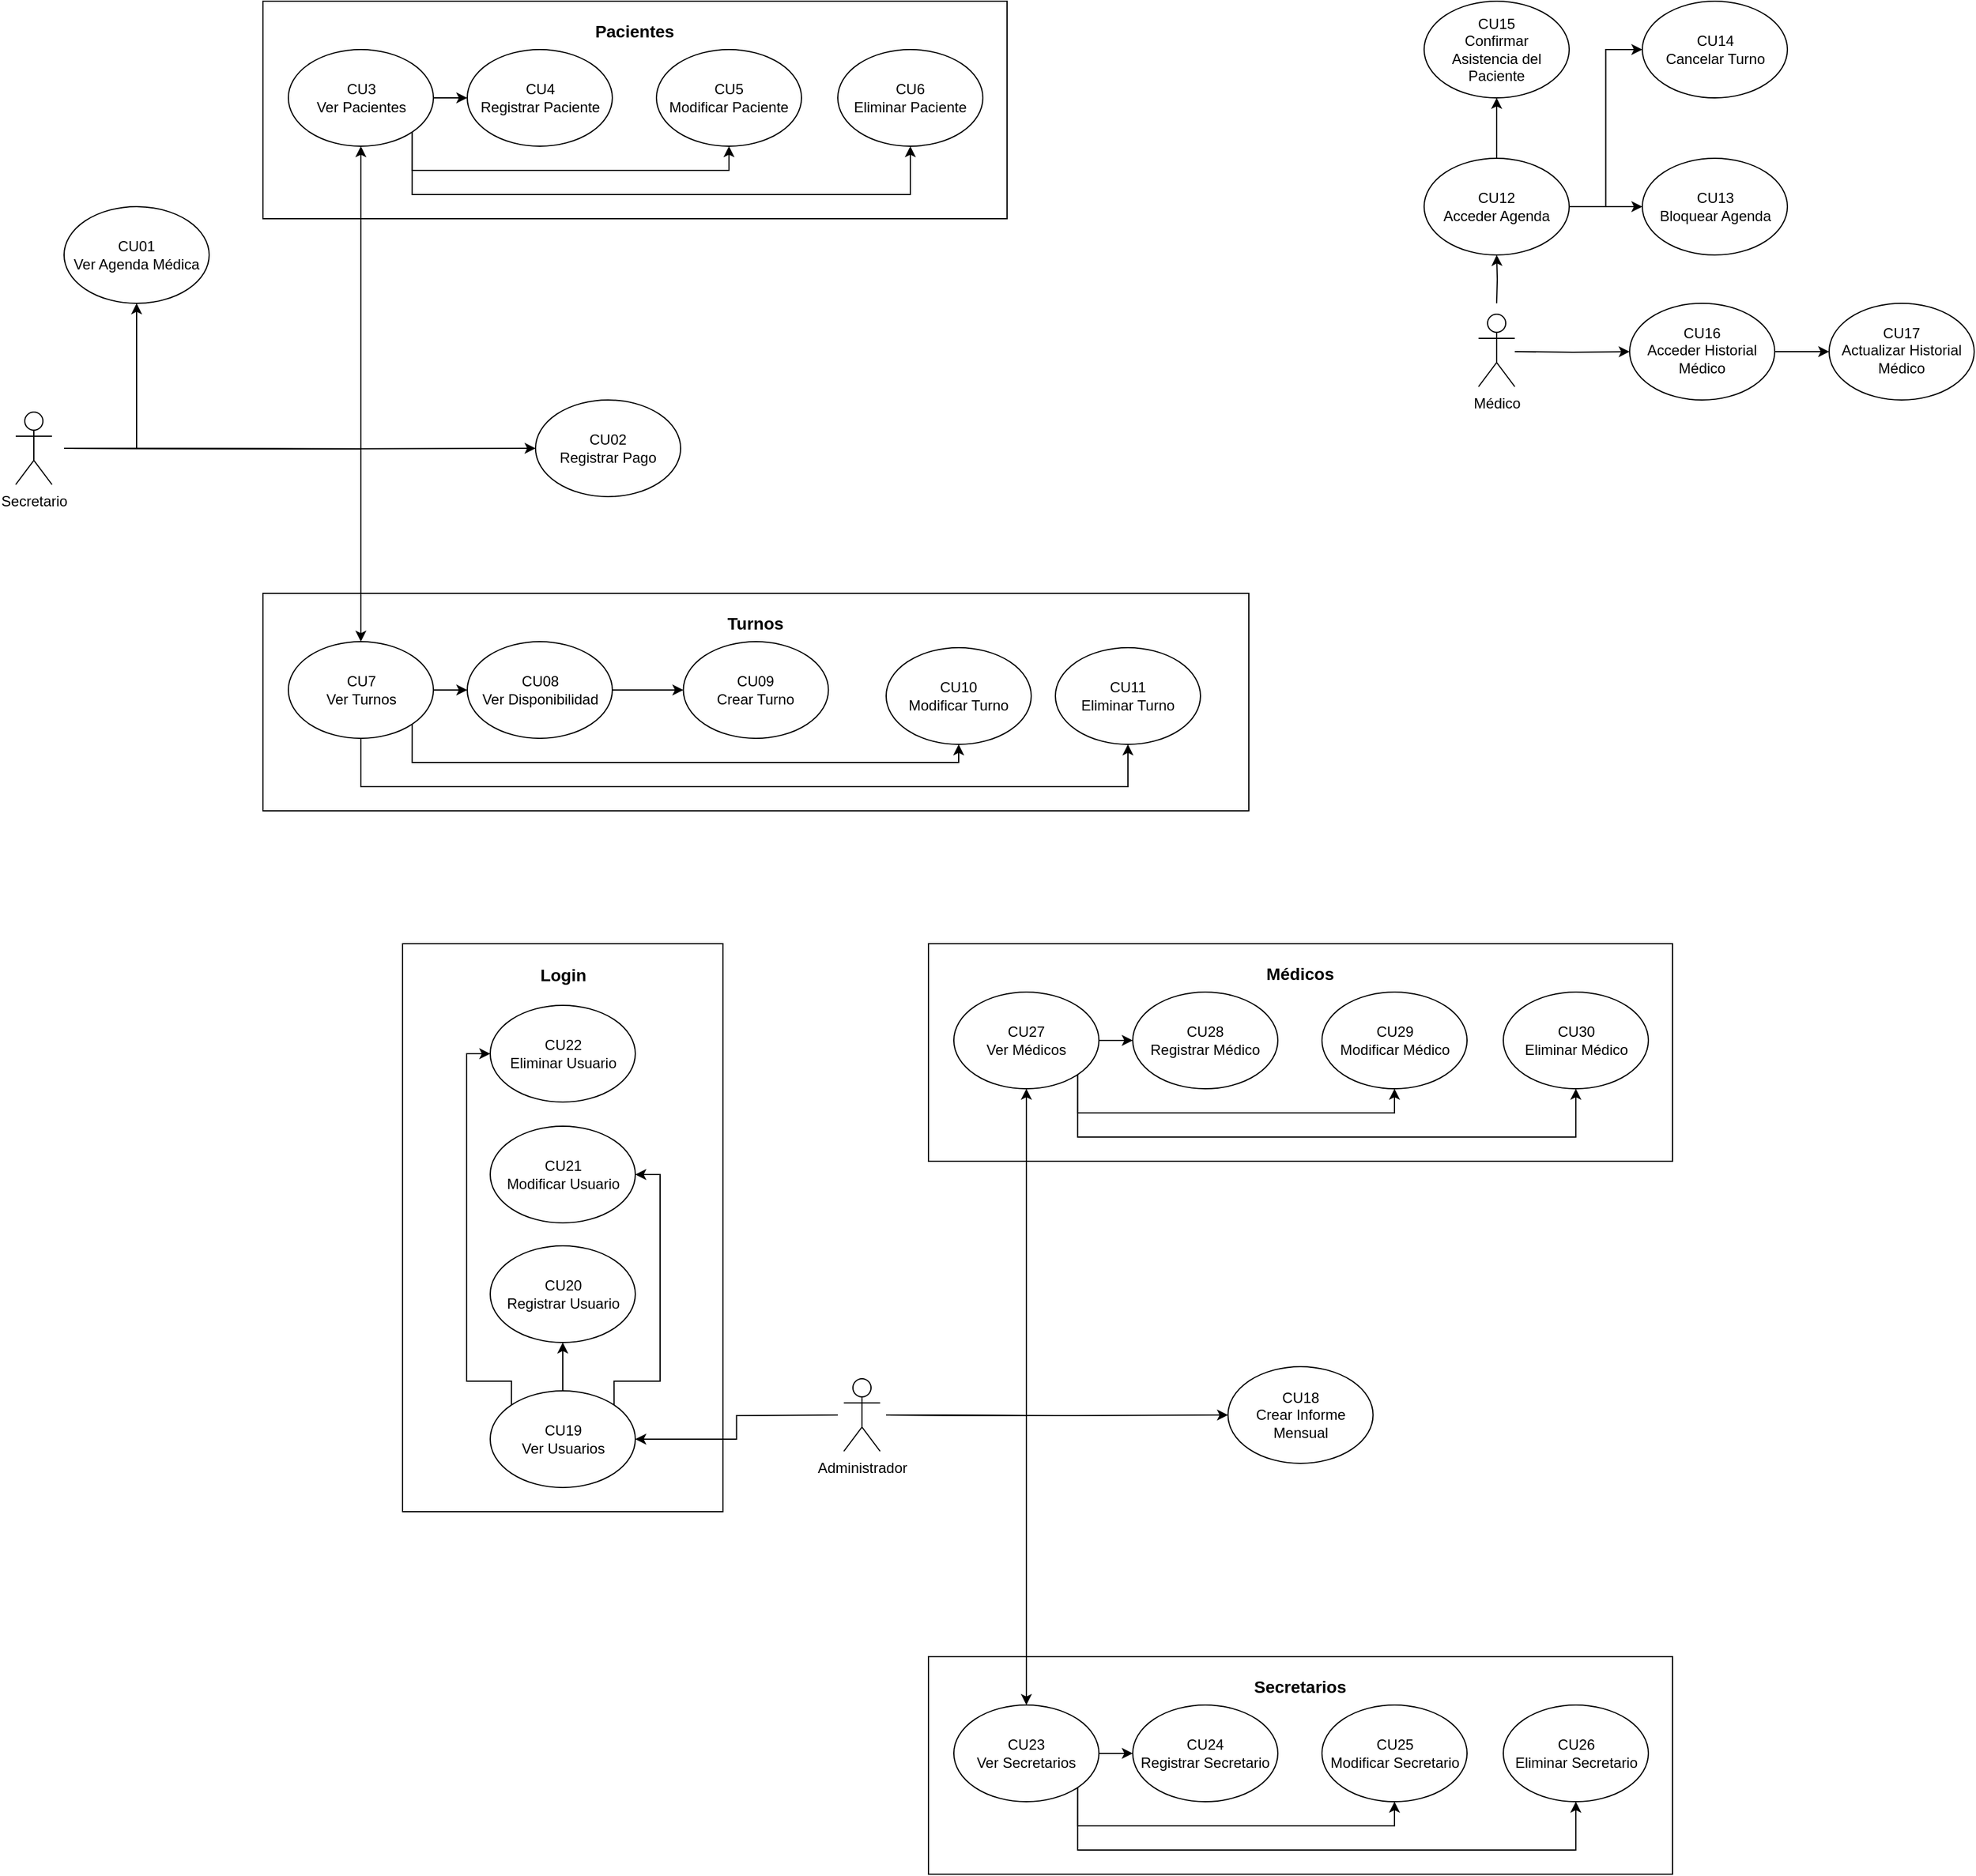 <mxfile version="26.2.14">
  <diagram name="Page-1" id="w7RQ2Kluu5mRA7ETLE94">
    <mxGraphModel dx="2060" dy="1749" grid="1" gridSize="10" guides="1" tooltips="1" connect="1" arrows="1" fold="1" page="1" pageScale="1" pageWidth="827" pageHeight="1169" math="0" shadow="0">
      <root>
        <mxCell id="0" />
        <mxCell id="1" parent="0" />
        <mxCell id="UcJuo04WGB9nIGAPmIQf-73" value="" style="rounded=0;whiteSpace=wrap;html=1;" parent="1" vertex="1">
          <mxGeometry x="675" y="1340" width="615.5" height="180" as="geometry" />
        </mxCell>
        <mxCell id="UcJuo04WGB9nIGAPmIQf-14" value="" style="rounded=0;whiteSpace=wrap;html=1;" parent="1" vertex="1">
          <mxGeometry x="124.5" y="460" width="815.5" height="180" as="geometry" />
        </mxCell>
        <mxCell id="7DByCaR6NHAsQpXdXXvd-112" value="" style="rounded=0;whiteSpace=wrap;html=1;" parent="1" vertex="1">
          <mxGeometry x="240" y="750" width="265" height="470" as="geometry" />
        </mxCell>
        <mxCell id="7DByCaR6NHAsQpXdXXvd-17" value="" style="rounded=0;whiteSpace=wrap;html=1;" parent="1" vertex="1">
          <mxGeometry x="124.5" y="-30" width="615.5" height="180" as="geometry" />
        </mxCell>
        <mxCell id="ezu5WunfCK91MkvCIrWm-3" style="edgeStyle=orthogonalEdgeStyle;rounded=0;orthogonalLoop=1;jettySize=auto;html=1;entryX=0.5;entryY=1;entryDx=0;entryDy=0;" edge="1" parent="1" target="7DByCaR6NHAsQpXdXXvd-45">
          <mxGeometry relative="1" as="geometry">
            <mxPoint x="-40" y="340" as="sourcePoint" />
            <Array as="points">
              <mxPoint x="20" y="340" />
            </Array>
          </mxGeometry>
        </mxCell>
        <mxCell id="ezu5WunfCK91MkvCIrWm-4" style="edgeStyle=orthogonalEdgeStyle;rounded=0;orthogonalLoop=1;jettySize=auto;html=1;entryX=0;entryY=0.5;entryDx=0;entryDy=0;" edge="1" parent="1" target="cynZXW6-LG8qErR7lAh7-6">
          <mxGeometry relative="1" as="geometry">
            <mxPoint x="-40" y="340" as="sourcePoint" />
          </mxGeometry>
        </mxCell>
        <mxCell id="ezu5WunfCK91MkvCIrWm-5" style="edgeStyle=orthogonalEdgeStyle;rounded=0;orthogonalLoop=1;jettySize=auto;html=1;entryX=0.5;entryY=1;entryDx=0;entryDy=0;" edge="1" parent="1" target="7DByCaR6NHAsQpXdXXvd-15">
          <mxGeometry relative="1" as="geometry">
            <mxPoint x="-40" y="340" as="sourcePoint" />
          </mxGeometry>
        </mxCell>
        <mxCell id="ezu5WunfCK91MkvCIrWm-6" style="edgeStyle=orthogonalEdgeStyle;rounded=0;orthogonalLoop=1;jettySize=auto;html=1;entryX=0.5;entryY=0;entryDx=0;entryDy=0;" edge="1" parent="1" target="UcJuo04WGB9nIGAPmIQf-24">
          <mxGeometry relative="1" as="geometry">
            <mxPoint x="-40" y="340" as="sourcePoint" />
          </mxGeometry>
        </mxCell>
        <mxCell id="7DByCaR6NHAsQpXdXXvd-1" value="Secretario" style="shape=umlActor;verticalLabelPosition=bottom;verticalAlign=top;html=1;outlineConnect=0;" parent="1" vertex="1">
          <mxGeometry x="-80" y="310" width="30" height="60" as="geometry" />
        </mxCell>
        <mxCell id="7DByCaR6NHAsQpXdXXvd-6" value="" style="ellipse;whiteSpace=wrap;html=1;" parent="1" vertex="1">
          <mxGeometry x="293.5" y="10" width="120" height="80" as="geometry" />
        </mxCell>
        <mxCell id="7DByCaR6NHAsQpXdXXvd-7" value="CU4&lt;br&gt;Registrar Paciente" style="text;html=1;align=center;verticalAlign=middle;whiteSpace=wrap;rounded=0;" parent="1" vertex="1">
          <mxGeometry x="298.5" y="35" width="110" height="30" as="geometry" />
        </mxCell>
        <mxCell id="7DByCaR6NHAsQpXdXXvd-8" value="" style="ellipse;whiteSpace=wrap;html=1;" parent="1" vertex="1">
          <mxGeometry x="450" y="10" width="120" height="80" as="geometry" />
        </mxCell>
        <mxCell id="7DByCaR6NHAsQpXdXXvd-9" value="CU5&lt;br&gt;Modificar Paciente" style="text;html=1;align=center;verticalAlign=middle;whiteSpace=wrap;rounded=0;" parent="1" vertex="1">
          <mxGeometry x="455" y="35" width="110" height="30" as="geometry" />
        </mxCell>
        <mxCell id="7DByCaR6NHAsQpXdXXvd-13" value="" style="ellipse;whiteSpace=wrap;html=1;" parent="1" vertex="1">
          <mxGeometry x="600" y="10" width="120" height="80" as="geometry" />
        </mxCell>
        <mxCell id="7DByCaR6NHAsQpXdXXvd-14" value="CU6&lt;br&gt;Eliminar Paciente" style="text;html=1;align=center;verticalAlign=middle;whiteSpace=wrap;rounded=0;" parent="1" vertex="1">
          <mxGeometry x="605" y="35" width="110" height="30" as="geometry" />
        </mxCell>
        <mxCell id="UcJuo04WGB9nIGAPmIQf-7" style="edgeStyle=orthogonalEdgeStyle;rounded=0;orthogonalLoop=1;jettySize=auto;html=1;exitX=1;exitY=0.5;exitDx=0;exitDy=0;entryX=0;entryY=0.5;entryDx=0;entryDy=0;" parent="1" source="7DByCaR6NHAsQpXdXXvd-15" target="7DByCaR6NHAsQpXdXXvd-6" edge="1">
          <mxGeometry relative="1" as="geometry" />
        </mxCell>
        <mxCell id="UcJuo04WGB9nIGAPmIQf-12" style="edgeStyle=orthogonalEdgeStyle;rounded=0;orthogonalLoop=1;jettySize=auto;html=1;exitX=1;exitY=1;exitDx=0;exitDy=0;entryX=0.5;entryY=1;entryDx=0;entryDy=0;" parent="1" source="7DByCaR6NHAsQpXdXXvd-15" target="7DByCaR6NHAsQpXdXXvd-8" edge="1">
          <mxGeometry relative="1" as="geometry">
            <Array as="points">
              <mxPoint x="248" y="110" />
              <mxPoint x="510" y="110" />
            </Array>
          </mxGeometry>
        </mxCell>
        <mxCell id="UcJuo04WGB9nIGAPmIQf-13" style="edgeStyle=orthogonalEdgeStyle;rounded=0;orthogonalLoop=1;jettySize=auto;html=1;exitX=1;exitY=1;exitDx=0;exitDy=0;entryX=0.5;entryY=1;entryDx=0;entryDy=0;" parent="1" source="7DByCaR6NHAsQpXdXXvd-15" target="7DByCaR6NHAsQpXdXXvd-13" edge="1">
          <mxGeometry relative="1" as="geometry">
            <Array as="points">
              <mxPoint x="248" y="130" />
              <mxPoint x="660" y="130" />
            </Array>
          </mxGeometry>
        </mxCell>
        <mxCell id="7DByCaR6NHAsQpXdXXvd-15" value="" style="ellipse;whiteSpace=wrap;html=1;" parent="1" vertex="1">
          <mxGeometry x="145.5" y="10" width="120" height="80" as="geometry" />
        </mxCell>
        <mxCell id="7DByCaR6NHAsQpXdXXvd-16" value="CU3&lt;br&gt;Ver Pacientes" style="text;html=1;align=center;verticalAlign=middle;whiteSpace=wrap;rounded=0;" parent="1" vertex="1">
          <mxGeometry x="150.5" y="35" width="110" height="30" as="geometry" />
        </mxCell>
        <mxCell id="7DByCaR6NHAsQpXdXXvd-18" value="&lt;b&gt;&lt;font style=&quot;font-size: 14px;&quot;&gt;Pacientes&lt;/font&gt;&lt;/b&gt;" style="text;html=1;align=center;verticalAlign=middle;whiteSpace=wrap;rounded=0;" parent="1" vertex="1">
          <mxGeometry x="392.25" y="-20" width="80" height="30" as="geometry" />
        </mxCell>
        <mxCell id="7DByCaR6NHAsQpXdXXvd-45" value="" style="ellipse;whiteSpace=wrap;html=1;" parent="1" vertex="1">
          <mxGeometry x="-40" y="140" width="120" height="80" as="geometry" />
        </mxCell>
        <mxCell id="7DByCaR6NHAsQpXdXXvd-46" value="CU01&lt;br&gt;Ver Agenda Médica" style="text;html=1;align=center;verticalAlign=middle;whiteSpace=wrap;rounded=0;" parent="1" vertex="1">
          <mxGeometry x="-35" y="165" width="110" height="30" as="geometry" />
        </mxCell>
        <mxCell id="ezu5WunfCK91MkvCIrWm-7" style="edgeStyle=orthogonalEdgeStyle;rounded=0;orthogonalLoop=1;jettySize=auto;html=1;entryX=0;entryY=0.5;entryDx=0;entryDy=0;" edge="1" parent="1" target="cynZXW6-LG8qErR7lAh7-9">
          <mxGeometry relative="1" as="geometry">
            <mxPoint x="1220" y="290.0" as="targetPoint" />
            <mxPoint x="1160" y="260" as="sourcePoint" />
          </mxGeometry>
        </mxCell>
        <mxCell id="7DByCaR6NHAsQpXdXXvd-48" value="Médico" style="shape=umlActor;verticalLabelPosition=bottom;verticalAlign=top;html=1;outlineConnect=0;" parent="1" vertex="1">
          <mxGeometry x="1130" y="229" width="30" height="60" as="geometry" />
        </mxCell>
        <mxCell id="UcJuo04WGB9nIGAPmIQf-29" style="edgeStyle=orthogonalEdgeStyle;rounded=0;orthogonalLoop=1;jettySize=auto;html=1;exitX=0.5;exitY=0;exitDx=0;exitDy=0;entryX=0.5;entryY=1;entryDx=0;entryDy=0;" parent="1" target="7DByCaR6NHAsQpXdXXvd-56" edge="1">
          <mxGeometry relative="1" as="geometry">
            <mxPoint x="1145" y="220.0" as="sourcePoint" />
          </mxGeometry>
        </mxCell>
        <mxCell id="UcJuo04WGB9nIGAPmIQf-30" style="edgeStyle=orthogonalEdgeStyle;rounded=0;orthogonalLoop=1;jettySize=auto;html=1;exitX=1;exitY=0.5;exitDx=0;exitDy=0;entryX=0;entryY=0.5;entryDx=0;entryDy=0;" parent="1" source="7DByCaR6NHAsQpXdXXvd-56" target="7DByCaR6NHAsQpXdXXvd-60" edge="1">
          <mxGeometry relative="1" as="geometry" />
        </mxCell>
        <mxCell id="cynZXW6-LG8qErR7lAh7-12" style="edgeStyle=orthogonalEdgeStyle;rounded=0;orthogonalLoop=1;jettySize=auto;html=1;exitX=0.5;exitY=0;exitDx=0;exitDy=0;" parent="1" source="7DByCaR6NHAsQpXdXXvd-56" edge="1">
          <mxGeometry relative="1" as="geometry">
            <mxPoint x="1145" y="50" as="targetPoint" />
          </mxGeometry>
        </mxCell>
        <mxCell id="xL9Qbi1ejIpjgUSYCxYK-3" style="edgeStyle=orthogonalEdgeStyle;rounded=0;orthogonalLoop=1;jettySize=auto;html=1;exitX=1;exitY=0.5;exitDx=0;exitDy=0;entryX=0;entryY=0.5;entryDx=0;entryDy=0;" parent="1" source="7DByCaR6NHAsQpXdXXvd-56" target="xL9Qbi1ejIpjgUSYCxYK-1" edge="1">
          <mxGeometry relative="1" as="geometry" />
        </mxCell>
        <mxCell id="7DByCaR6NHAsQpXdXXvd-56" value="" style="ellipse;whiteSpace=wrap;html=1;" parent="1" vertex="1">
          <mxGeometry x="1085" y="100" width="120" height="80" as="geometry" />
        </mxCell>
        <mxCell id="7DByCaR6NHAsQpXdXXvd-57" value="CU12&lt;br&gt;Acceder Agenda" style="text;html=1;align=center;verticalAlign=middle;whiteSpace=wrap;rounded=0;" parent="1" vertex="1">
          <mxGeometry x="1090" y="125" width="110" height="30" as="geometry" />
        </mxCell>
        <mxCell id="7DByCaR6NHAsQpXdXXvd-60" value="" style="ellipse;whiteSpace=wrap;html=1;" parent="1" vertex="1">
          <mxGeometry x="1265.5" y="-30" width="120" height="80" as="geometry" />
        </mxCell>
        <mxCell id="7DByCaR6NHAsQpXdXXvd-61" value="CU14&lt;div&gt;Cancelar Turno&lt;/div&gt;" style="text;html=1;align=center;verticalAlign=middle;whiteSpace=wrap;rounded=0;" parent="1" vertex="1">
          <mxGeometry x="1270.5" y="-5" width="110" height="30" as="geometry" />
        </mxCell>
        <mxCell id="7DByCaR6NHAsQpXdXXvd-113" value="" style="ellipse;whiteSpace=wrap;html=1;" parent="1" vertex="1">
          <mxGeometry x="312.5" y="801" width="120" height="80" as="geometry" />
        </mxCell>
        <mxCell id="7DByCaR6NHAsQpXdXXvd-114" value="CU22&lt;br&gt;Eliminar Usuario" style="text;html=1;align=center;verticalAlign=middle;whiteSpace=wrap;rounded=0;" parent="1" vertex="1">
          <mxGeometry x="317.5" y="826" width="110" height="30" as="geometry" />
        </mxCell>
        <mxCell id="7DByCaR6NHAsQpXdXXvd-115" value="&lt;font style=&quot;font-size: 14px;&quot;&gt;&lt;b&gt;Login&lt;/b&gt;&lt;/font&gt;" style="text;html=1;align=center;verticalAlign=middle;whiteSpace=wrap;rounded=0;" parent="1" vertex="1">
          <mxGeometry x="342.5" y="761" width="60" height="30" as="geometry" />
        </mxCell>
        <mxCell id="7DByCaR6NHAsQpXdXXvd-116" value="" style="ellipse;whiteSpace=wrap;html=1;" parent="1" vertex="1">
          <mxGeometry x="312.5" y="901" width="120" height="80" as="geometry" />
        </mxCell>
        <mxCell id="7DByCaR6NHAsQpXdXXvd-117" value="CU21&lt;br&gt;Modificar Usuario" style="text;html=1;align=center;verticalAlign=middle;whiteSpace=wrap;rounded=0;" parent="1" vertex="1">
          <mxGeometry x="317.5" y="926" width="110" height="30" as="geometry" />
        </mxCell>
        <mxCell id="7DByCaR6NHAsQpXdXXvd-118" value="" style="ellipse;whiteSpace=wrap;html=1;" parent="1" vertex="1">
          <mxGeometry x="312.5" y="1000" width="120" height="80" as="geometry" />
        </mxCell>
        <mxCell id="7DByCaR6NHAsQpXdXXvd-119" value="CU20&lt;br&gt;Registrar Usuario" style="text;html=1;align=center;verticalAlign=middle;whiteSpace=wrap;rounded=0;" parent="1" vertex="1">
          <mxGeometry x="317.5" y="1025" width="110" height="30" as="geometry" />
        </mxCell>
        <mxCell id="YeKh92lcXTdL7GNYWZzl-15" style="edgeStyle=orthogonalEdgeStyle;rounded=0;orthogonalLoop=1;jettySize=auto;html=1;exitX=0.5;exitY=0;exitDx=0;exitDy=0;entryX=0.5;entryY=1;entryDx=0;entryDy=0;" parent="1" source="7DByCaR6NHAsQpXdXXvd-120" target="7DByCaR6NHAsQpXdXXvd-118" edge="1">
          <mxGeometry relative="1" as="geometry" />
        </mxCell>
        <mxCell id="YeKh92lcXTdL7GNYWZzl-16" style="edgeStyle=orthogonalEdgeStyle;rounded=0;orthogonalLoop=1;jettySize=auto;html=1;exitX=1;exitY=0;exitDx=0;exitDy=0;entryX=1;entryY=0.5;entryDx=0;entryDy=0;" parent="1" source="7DByCaR6NHAsQpXdXXvd-120" target="7DByCaR6NHAsQpXdXXvd-116" edge="1">
          <mxGeometry relative="1" as="geometry">
            <Array as="points">
              <mxPoint x="453" y="1112" />
              <mxPoint x="453" y="941" />
            </Array>
          </mxGeometry>
        </mxCell>
        <mxCell id="YeKh92lcXTdL7GNYWZzl-17" style="edgeStyle=orthogonalEdgeStyle;rounded=0;orthogonalLoop=1;jettySize=auto;html=1;exitX=0;exitY=0;exitDx=0;exitDy=0;entryX=0;entryY=0.5;entryDx=0;entryDy=0;" parent="1" source="7DByCaR6NHAsQpXdXXvd-120" target="7DByCaR6NHAsQpXdXXvd-113" edge="1">
          <mxGeometry relative="1" as="geometry">
            <Array as="points">
              <mxPoint x="293" y="1112" />
              <mxPoint x="293" y="841" />
            </Array>
          </mxGeometry>
        </mxCell>
        <mxCell id="7DByCaR6NHAsQpXdXXvd-120" value="" style="ellipse;whiteSpace=wrap;html=1;" parent="1" vertex="1">
          <mxGeometry x="312.5" y="1120" width="120" height="80" as="geometry" />
        </mxCell>
        <mxCell id="7DByCaR6NHAsQpXdXXvd-121" value="CU19&lt;br&gt;Ver Usuarios" style="text;html=1;align=center;verticalAlign=middle;whiteSpace=wrap;rounded=0;" parent="1" vertex="1">
          <mxGeometry x="317.5" y="1145" width="110" height="30" as="geometry" />
        </mxCell>
        <mxCell id="cynZXW6-LG8qErR7lAh7-4" style="edgeStyle=orthogonalEdgeStyle;rounded=0;orthogonalLoop=1;jettySize=auto;html=1;exitX=1;exitY=0.5;exitDx=0;exitDy=0;entryX=0;entryY=0.5;entryDx=0;entryDy=0;" parent="1" source="UcJuo04WGB9nIGAPmIQf-15" target="cynZXW6-LG8qErR7lAh7-1" edge="1">
          <mxGeometry relative="1" as="geometry" />
        </mxCell>
        <mxCell id="UcJuo04WGB9nIGAPmIQf-15" value="" style="ellipse;whiteSpace=wrap;html=1;" parent="1" vertex="1">
          <mxGeometry x="293.5" y="500" width="120" height="80" as="geometry" />
        </mxCell>
        <mxCell id="UcJuo04WGB9nIGAPmIQf-16" value="CU08&lt;br&gt;Ver Disponibilidad" style="text;html=1;align=center;verticalAlign=middle;whiteSpace=wrap;rounded=0;" parent="1" vertex="1">
          <mxGeometry x="298.5" y="525" width="110" height="30" as="geometry" />
        </mxCell>
        <mxCell id="UcJuo04WGB9nIGAPmIQf-17" value="" style="ellipse;whiteSpace=wrap;html=1;" parent="1" vertex="1">
          <mxGeometry x="640" y="505" width="120" height="80" as="geometry" />
        </mxCell>
        <mxCell id="UcJuo04WGB9nIGAPmIQf-18" value="CU10&lt;br&gt;Modificar Turno" style="text;html=1;align=center;verticalAlign=middle;whiteSpace=wrap;rounded=0;" parent="1" vertex="1">
          <mxGeometry x="645" y="530" width="110" height="30" as="geometry" />
        </mxCell>
        <mxCell id="UcJuo04WGB9nIGAPmIQf-19" value="" style="ellipse;whiteSpace=wrap;html=1;" parent="1" vertex="1">
          <mxGeometry x="780" y="505" width="120" height="80" as="geometry" />
        </mxCell>
        <mxCell id="UcJuo04WGB9nIGAPmIQf-20" value="CU11&lt;br&gt;Eliminar Turno" style="text;html=1;align=center;verticalAlign=middle;whiteSpace=wrap;rounded=0;" parent="1" vertex="1">
          <mxGeometry x="785" y="530" width="110" height="30" as="geometry" />
        </mxCell>
        <mxCell id="UcJuo04WGB9nIGAPmIQf-21" style="edgeStyle=orthogonalEdgeStyle;rounded=0;orthogonalLoop=1;jettySize=auto;html=1;exitX=1;exitY=0.5;exitDx=0;exitDy=0;entryX=0;entryY=0.5;entryDx=0;entryDy=0;" parent="1" source="UcJuo04WGB9nIGAPmIQf-24" target="UcJuo04WGB9nIGAPmIQf-15" edge="1">
          <mxGeometry relative="1" as="geometry" />
        </mxCell>
        <mxCell id="UcJuo04WGB9nIGAPmIQf-22" style="edgeStyle=orthogonalEdgeStyle;rounded=0;orthogonalLoop=1;jettySize=auto;html=1;exitX=1;exitY=1;exitDx=0;exitDy=0;entryX=0.5;entryY=1;entryDx=0;entryDy=0;" parent="1" source="UcJuo04WGB9nIGAPmIQf-24" target="UcJuo04WGB9nIGAPmIQf-17" edge="1">
          <mxGeometry relative="1" as="geometry">
            <Array as="points">
              <mxPoint x="248" y="600" />
              <mxPoint x="700" y="600" />
            </Array>
          </mxGeometry>
        </mxCell>
        <mxCell id="UcJuo04WGB9nIGAPmIQf-53" style="edgeStyle=orthogonalEdgeStyle;rounded=0;orthogonalLoop=1;jettySize=auto;html=1;exitX=0.5;exitY=1;exitDx=0;exitDy=0;entryX=0.5;entryY=1;entryDx=0;entryDy=0;" parent="1" source="UcJuo04WGB9nIGAPmIQf-24" target="UcJuo04WGB9nIGAPmIQf-19" edge="1">
          <mxGeometry relative="1" as="geometry">
            <Array as="points">
              <mxPoint x="206" y="620" />
              <mxPoint x="840" y="620" />
            </Array>
          </mxGeometry>
        </mxCell>
        <mxCell id="UcJuo04WGB9nIGAPmIQf-24" value="" style="ellipse;whiteSpace=wrap;html=1;" parent="1" vertex="1">
          <mxGeometry x="145.5" y="500" width="120" height="80" as="geometry" />
        </mxCell>
        <mxCell id="UcJuo04WGB9nIGAPmIQf-25" value="CU7&lt;div&gt;Ver Turnos&lt;/div&gt;" style="text;html=1;align=center;verticalAlign=middle;whiteSpace=wrap;rounded=0;" parent="1" vertex="1">
          <mxGeometry x="150.5" y="525" width="110" height="30" as="geometry" />
        </mxCell>
        <mxCell id="UcJuo04WGB9nIGAPmIQf-26" value="&lt;b&gt;&lt;font style=&quot;font-size: 14px;&quot;&gt;Turnos&lt;/font&gt;&lt;/b&gt;" style="text;html=1;align=center;verticalAlign=middle;whiteSpace=wrap;rounded=0;" parent="1" vertex="1">
          <mxGeometry x="492.25" y="470" width="80" height="30" as="geometry" />
        </mxCell>
        <mxCell id="UcJuo04WGB9nIGAPmIQf-32" value="" style="rounded=0;whiteSpace=wrap;html=1;" parent="1" vertex="1">
          <mxGeometry x="675" y="750" width="615.5" height="180" as="geometry" />
        </mxCell>
        <mxCell id="UcJuo04WGB9nIGAPmIQf-33" value="" style="ellipse;whiteSpace=wrap;html=1;" parent="1" vertex="1">
          <mxGeometry x="844" y="790" width="120" height="80" as="geometry" />
        </mxCell>
        <mxCell id="UcJuo04WGB9nIGAPmIQf-34" value="CU28&lt;br&gt;Registrar Médico" style="text;html=1;align=center;verticalAlign=middle;whiteSpace=wrap;rounded=0;" parent="1" vertex="1">
          <mxGeometry x="849" y="815" width="110" height="30" as="geometry" />
        </mxCell>
        <mxCell id="UcJuo04WGB9nIGAPmIQf-35" value="" style="ellipse;whiteSpace=wrap;html=1;" parent="1" vertex="1">
          <mxGeometry x="1000.5" y="790" width="120" height="80" as="geometry" />
        </mxCell>
        <mxCell id="UcJuo04WGB9nIGAPmIQf-36" value="CU29&lt;br&gt;Modificar Médico" style="text;html=1;align=center;verticalAlign=middle;whiteSpace=wrap;rounded=0;" parent="1" vertex="1">
          <mxGeometry x="1005.5" y="815" width="110" height="30" as="geometry" />
        </mxCell>
        <mxCell id="UcJuo04WGB9nIGAPmIQf-37" value="" style="ellipse;whiteSpace=wrap;html=1;" parent="1" vertex="1">
          <mxGeometry x="1150.5" y="790" width="120" height="80" as="geometry" />
        </mxCell>
        <mxCell id="UcJuo04WGB9nIGAPmIQf-38" value="CU30&lt;br&gt;Eliminar Médico" style="text;html=1;align=center;verticalAlign=middle;whiteSpace=wrap;rounded=0;" parent="1" vertex="1">
          <mxGeometry x="1155.5" y="815" width="110" height="30" as="geometry" />
        </mxCell>
        <mxCell id="UcJuo04WGB9nIGAPmIQf-39" style="edgeStyle=orthogonalEdgeStyle;rounded=0;orthogonalLoop=1;jettySize=auto;html=1;exitX=1;exitY=0.5;exitDx=0;exitDy=0;entryX=0;entryY=0.5;entryDx=0;entryDy=0;" parent="1" source="UcJuo04WGB9nIGAPmIQf-42" target="UcJuo04WGB9nIGAPmIQf-33" edge="1">
          <mxGeometry relative="1" as="geometry" />
        </mxCell>
        <mxCell id="UcJuo04WGB9nIGAPmIQf-40" style="edgeStyle=orthogonalEdgeStyle;rounded=0;orthogonalLoop=1;jettySize=auto;html=1;exitX=1;exitY=1;exitDx=0;exitDy=0;entryX=0.5;entryY=1;entryDx=0;entryDy=0;" parent="1" source="UcJuo04WGB9nIGAPmIQf-42" target="UcJuo04WGB9nIGAPmIQf-35" edge="1">
          <mxGeometry relative="1" as="geometry">
            <Array as="points">
              <mxPoint x="798.5" y="890" />
              <mxPoint x="1060.5" y="890" />
            </Array>
          </mxGeometry>
        </mxCell>
        <mxCell id="UcJuo04WGB9nIGAPmIQf-41" style="edgeStyle=orthogonalEdgeStyle;rounded=0;orthogonalLoop=1;jettySize=auto;html=1;exitX=1;exitY=1;exitDx=0;exitDy=0;entryX=0.5;entryY=1;entryDx=0;entryDy=0;" parent="1" source="UcJuo04WGB9nIGAPmIQf-42" target="UcJuo04WGB9nIGAPmIQf-37" edge="1">
          <mxGeometry relative="1" as="geometry">
            <Array as="points">
              <mxPoint x="798.5" y="910" />
              <mxPoint x="1210.5" y="910" />
            </Array>
          </mxGeometry>
        </mxCell>
        <mxCell id="UcJuo04WGB9nIGAPmIQf-42" value="" style="ellipse;whiteSpace=wrap;html=1;" parent="1" vertex="1">
          <mxGeometry x="696" y="790" width="120" height="80" as="geometry" />
        </mxCell>
        <mxCell id="UcJuo04WGB9nIGAPmIQf-43" value="CU27&lt;div&gt;Ver Médicos&lt;/div&gt;" style="text;html=1;align=center;verticalAlign=middle;whiteSpace=wrap;rounded=0;" parent="1" vertex="1">
          <mxGeometry x="701" y="815" width="110" height="30" as="geometry" />
        </mxCell>
        <mxCell id="UcJuo04WGB9nIGAPmIQf-44" value="&lt;b&gt;&lt;font style=&quot;font-size: 14px;&quot;&gt;Médicos&lt;/font&gt;&lt;/b&gt;" style="text;html=1;align=center;verticalAlign=middle;whiteSpace=wrap;rounded=0;" parent="1" vertex="1">
          <mxGeometry x="949.13" y="760" width="67.25" height="30" as="geometry" />
        </mxCell>
        <mxCell id="ezu5WunfCK91MkvCIrWm-9" style="edgeStyle=orthogonalEdgeStyle;rounded=0;orthogonalLoop=1;jettySize=auto;html=1;entryX=0.5;entryY=1;entryDx=0;entryDy=0;" edge="1" parent="1" target="UcJuo04WGB9nIGAPmIQf-42">
          <mxGeometry relative="1" as="geometry">
            <mxPoint x="640" y="1140" as="sourcePoint" />
          </mxGeometry>
        </mxCell>
        <mxCell id="ezu5WunfCK91MkvCIrWm-11" style="edgeStyle=orthogonalEdgeStyle;rounded=0;orthogonalLoop=1;jettySize=auto;html=1;entryX=0;entryY=0.5;entryDx=0;entryDy=0;" edge="1" parent="1" target="cynZXW6-LG8qErR7lAh7-20">
          <mxGeometry relative="1" as="geometry">
            <mxPoint x="640" y="1140" as="sourcePoint" />
          </mxGeometry>
        </mxCell>
        <mxCell id="ezu5WunfCK91MkvCIrWm-12" style="edgeStyle=orthogonalEdgeStyle;rounded=0;orthogonalLoop=1;jettySize=auto;html=1;entryX=0.5;entryY=0;entryDx=0;entryDy=0;" edge="1" parent="1" target="UcJuo04WGB9nIGAPmIQf-83">
          <mxGeometry relative="1" as="geometry">
            <mxPoint x="640" y="1140" as="sourcePoint" />
          </mxGeometry>
        </mxCell>
        <mxCell id="ezu5WunfCK91MkvCIrWm-13" style="edgeStyle=orthogonalEdgeStyle;rounded=0;orthogonalLoop=1;jettySize=auto;html=1;entryX=1;entryY=0.5;entryDx=0;entryDy=0;" edge="1" parent="1" target="7DByCaR6NHAsQpXdXXvd-120">
          <mxGeometry relative="1" as="geometry">
            <mxPoint x="600" y="1140" as="sourcePoint" />
          </mxGeometry>
        </mxCell>
        <mxCell id="UcJuo04WGB9nIGAPmIQf-54" value="Administrador" style="shape=umlActor;verticalLabelPosition=bottom;verticalAlign=top;html=1;outlineConnect=0;" parent="1" vertex="1">
          <mxGeometry x="605" y="1110" width="30" height="60" as="geometry" />
        </mxCell>
        <mxCell id="UcJuo04WGB9nIGAPmIQf-74" value="" style="ellipse;whiteSpace=wrap;html=1;" parent="1" vertex="1">
          <mxGeometry x="844" y="1380" width="120" height="80" as="geometry" />
        </mxCell>
        <mxCell id="UcJuo04WGB9nIGAPmIQf-75" value="CU24&lt;br&gt;Registrar Secretario" style="text;html=1;align=center;verticalAlign=middle;whiteSpace=wrap;rounded=0;" parent="1" vertex="1">
          <mxGeometry x="849" y="1405" width="110" height="30" as="geometry" />
        </mxCell>
        <mxCell id="UcJuo04WGB9nIGAPmIQf-76" value="" style="ellipse;whiteSpace=wrap;html=1;" parent="1" vertex="1">
          <mxGeometry x="1000.5" y="1380" width="120" height="80" as="geometry" />
        </mxCell>
        <mxCell id="UcJuo04WGB9nIGAPmIQf-77" value="CU25&lt;br&gt;Modificar Secretario" style="text;html=1;align=center;verticalAlign=middle;whiteSpace=wrap;rounded=0;" parent="1" vertex="1">
          <mxGeometry x="1005.5" y="1405" width="110" height="30" as="geometry" />
        </mxCell>
        <mxCell id="UcJuo04WGB9nIGAPmIQf-78" value="" style="ellipse;whiteSpace=wrap;html=1;" parent="1" vertex="1">
          <mxGeometry x="1150.5" y="1380" width="120" height="80" as="geometry" />
        </mxCell>
        <mxCell id="UcJuo04WGB9nIGAPmIQf-79" value="CU26&lt;br&gt;Eliminar Secretario" style="text;html=1;align=center;verticalAlign=middle;whiteSpace=wrap;rounded=0;" parent="1" vertex="1">
          <mxGeometry x="1155.5" y="1405" width="110" height="30" as="geometry" />
        </mxCell>
        <mxCell id="UcJuo04WGB9nIGAPmIQf-80" style="edgeStyle=orthogonalEdgeStyle;rounded=0;orthogonalLoop=1;jettySize=auto;html=1;exitX=1;exitY=0.5;exitDx=0;exitDy=0;entryX=0;entryY=0.5;entryDx=0;entryDy=0;" parent="1" source="UcJuo04WGB9nIGAPmIQf-83" target="UcJuo04WGB9nIGAPmIQf-74" edge="1">
          <mxGeometry relative="1" as="geometry" />
        </mxCell>
        <mxCell id="UcJuo04WGB9nIGAPmIQf-81" style="edgeStyle=orthogonalEdgeStyle;rounded=0;orthogonalLoop=1;jettySize=auto;html=1;exitX=1;exitY=1;exitDx=0;exitDy=0;entryX=0.5;entryY=1;entryDx=0;entryDy=0;" parent="1" source="UcJuo04WGB9nIGAPmIQf-83" target="UcJuo04WGB9nIGAPmIQf-76" edge="1">
          <mxGeometry relative="1" as="geometry">
            <Array as="points">
              <mxPoint x="798.5" y="1480" />
              <mxPoint x="1060.5" y="1480" />
            </Array>
          </mxGeometry>
        </mxCell>
        <mxCell id="UcJuo04WGB9nIGAPmIQf-82" style="edgeStyle=orthogonalEdgeStyle;rounded=0;orthogonalLoop=1;jettySize=auto;html=1;exitX=1;exitY=1;exitDx=0;exitDy=0;entryX=0.5;entryY=1;entryDx=0;entryDy=0;" parent="1" source="UcJuo04WGB9nIGAPmIQf-83" target="UcJuo04WGB9nIGAPmIQf-78" edge="1">
          <mxGeometry relative="1" as="geometry">
            <Array as="points">
              <mxPoint x="798.5" y="1500" />
              <mxPoint x="1210.5" y="1500" />
            </Array>
          </mxGeometry>
        </mxCell>
        <mxCell id="UcJuo04WGB9nIGAPmIQf-83" value="" style="ellipse;whiteSpace=wrap;html=1;" parent="1" vertex="1">
          <mxGeometry x="696" y="1380" width="120" height="80" as="geometry" />
        </mxCell>
        <mxCell id="UcJuo04WGB9nIGAPmIQf-84" value="CU23&lt;div&gt;Ver Secretarios&lt;/div&gt;" style="text;html=1;align=center;verticalAlign=middle;whiteSpace=wrap;rounded=0;" parent="1" vertex="1">
          <mxGeometry x="701" y="1405" width="110" height="30" as="geometry" />
        </mxCell>
        <mxCell id="UcJuo04WGB9nIGAPmIQf-85" value="&lt;b&gt;&lt;font style=&quot;font-size: 14px;&quot;&gt;Secretarios&lt;/font&gt;&lt;/b&gt;" style="text;html=1;align=center;verticalAlign=middle;whiteSpace=wrap;rounded=0;" parent="1" vertex="1">
          <mxGeometry x="942.32" y="1350" width="80.87" height="30" as="geometry" />
        </mxCell>
        <mxCell id="cynZXW6-LG8qErR7lAh7-1" value="" style="ellipse;whiteSpace=wrap;html=1;" parent="1" vertex="1">
          <mxGeometry x="472.25" y="500" width="120" height="80" as="geometry" />
        </mxCell>
        <mxCell id="cynZXW6-LG8qErR7lAh7-2" value="CU09&lt;br&gt;Crear Turno" style="text;html=1;align=center;verticalAlign=middle;whiteSpace=wrap;rounded=0;" parent="1" vertex="1">
          <mxGeometry x="477.25" y="525" width="110" height="30" as="geometry" />
        </mxCell>
        <mxCell id="cynZXW6-LG8qErR7lAh7-6" value="" style="ellipse;whiteSpace=wrap;html=1;" parent="1" vertex="1">
          <mxGeometry x="350" y="300" width="120" height="80" as="geometry" />
        </mxCell>
        <mxCell id="cynZXW6-LG8qErR7lAh7-7" value="CU02&lt;br&gt;Registrar Pago" style="text;html=1;align=center;verticalAlign=middle;whiteSpace=wrap;rounded=0;" parent="1" vertex="1">
          <mxGeometry x="355" y="325" width="110" height="30" as="geometry" />
        </mxCell>
        <mxCell id="cynZXW6-LG8qErR7lAh7-18" style="edgeStyle=orthogonalEdgeStyle;rounded=0;orthogonalLoop=1;jettySize=auto;html=1;exitX=1;exitY=0.5;exitDx=0;exitDy=0;entryX=0;entryY=0.5;entryDx=0;entryDy=0;" parent="1" source="cynZXW6-LG8qErR7lAh7-9" target="cynZXW6-LG8qErR7lAh7-15" edge="1">
          <mxGeometry relative="1" as="geometry" />
        </mxCell>
        <mxCell id="cynZXW6-LG8qErR7lAh7-9" value="" style="ellipse;whiteSpace=wrap;html=1;" parent="1" vertex="1">
          <mxGeometry x="1255" y="220" width="120" height="80" as="geometry" />
        </mxCell>
        <mxCell id="cynZXW6-LG8qErR7lAh7-10" value="CU16&lt;br&gt;Acceder Historial Médico" style="text;html=1;align=center;verticalAlign=middle;whiteSpace=wrap;rounded=0;" parent="1" vertex="1">
          <mxGeometry x="1260" y="244" width="110" height="30" as="geometry" />
        </mxCell>
        <mxCell id="cynZXW6-LG8qErR7lAh7-13" value="" style="ellipse;whiteSpace=wrap;html=1;" parent="1" vertex="1">
          <mxGeometry x="1085" y="-30" width="120" height="80" as="geometry" />
        </mxCell>
        <mxCell id="cynZXW6-LG8qErR7lAh7-14" value="CU15&lt;br&gt;Confirmar Asistencia del Paciente" style="text;html=1;align=center;verticalAlign=middle;whiteSpace=wrap;rounded=0;" parent="1" vertex="1">
          <mxGeometry x="1095" y="-5" width="100" height="30" as="geometry" />
        </mxCell>
        <mxCell id="cynZXW6-LG8qErR7lAh7-15" value="" style="ellipse;whiteSpace=wrap;html=1;" parent="1" vertex="1">
          <mxGeometry x="1420" y="220" width="120" height="80" as="geometry" />
        </mxCell>
        <mxCell id="cynZXW6-LG8qErR7lAh7-16" value="CU17&lt;br&gt;Actualizar Historial Médico" style="text;html=1;align=center;verticalAlign=middle;whiteSpace=wrap;rounded=0;" parent="1" vertex="1">
          <mxGeometry x="1425" y="244" width="110" height="30" as="geometry" />
        </mxCell>
        <mxCell id="cynZXW6-LG8qErR7lAh7-20" value="" style="ellipse;whiteSpace=wrap;html=1;" parent="1" vertex="1">
          <mxGeometry x="922.76" y="1100" width="120" height="80" as="geometry" />
        </mxCell>
        <mxCell id="cynZXW6-LG8qErR7lAh7-21" value="CU18&lt;br&gt;Crear Informe Mensual" style="text;html=1;align=center;verticalAlign=middle;whiteSpace=wrap;rounded=0;" parent="1" vertex="1">
          <mxGeometry x="932.76" y="1125" width="100" height="30" as="geometry" />
        </mxCell>
        <mxCell id="xL9Qbi1ejIpjgUSYCxYK-1" value="" style="ellipse;whiteSpace=wrap;html=1;" parent="1" vertex="1">
          <mxGeometry x="1265.5" y="100" width="120" height="80" as="geometry" />
        </mxCell>
        <mxCell id="xL9Qbi1ejIpjgUSYCxYK-2" value="CU13&lt;div&gt;Bloquear Agenda&lt;/div&gt;" style="text;html=1;align=center;verticalAlign=middle;whiteSpace=wrap;rounded=0;" parent="1" vertex="1">
          <mxGeometry x="1270.5" y="125" width="110" height="30" as="geometry" />
        </mxCell>
      </root>
    </mxGraphModel>
  </diagram>
</mxfile>
